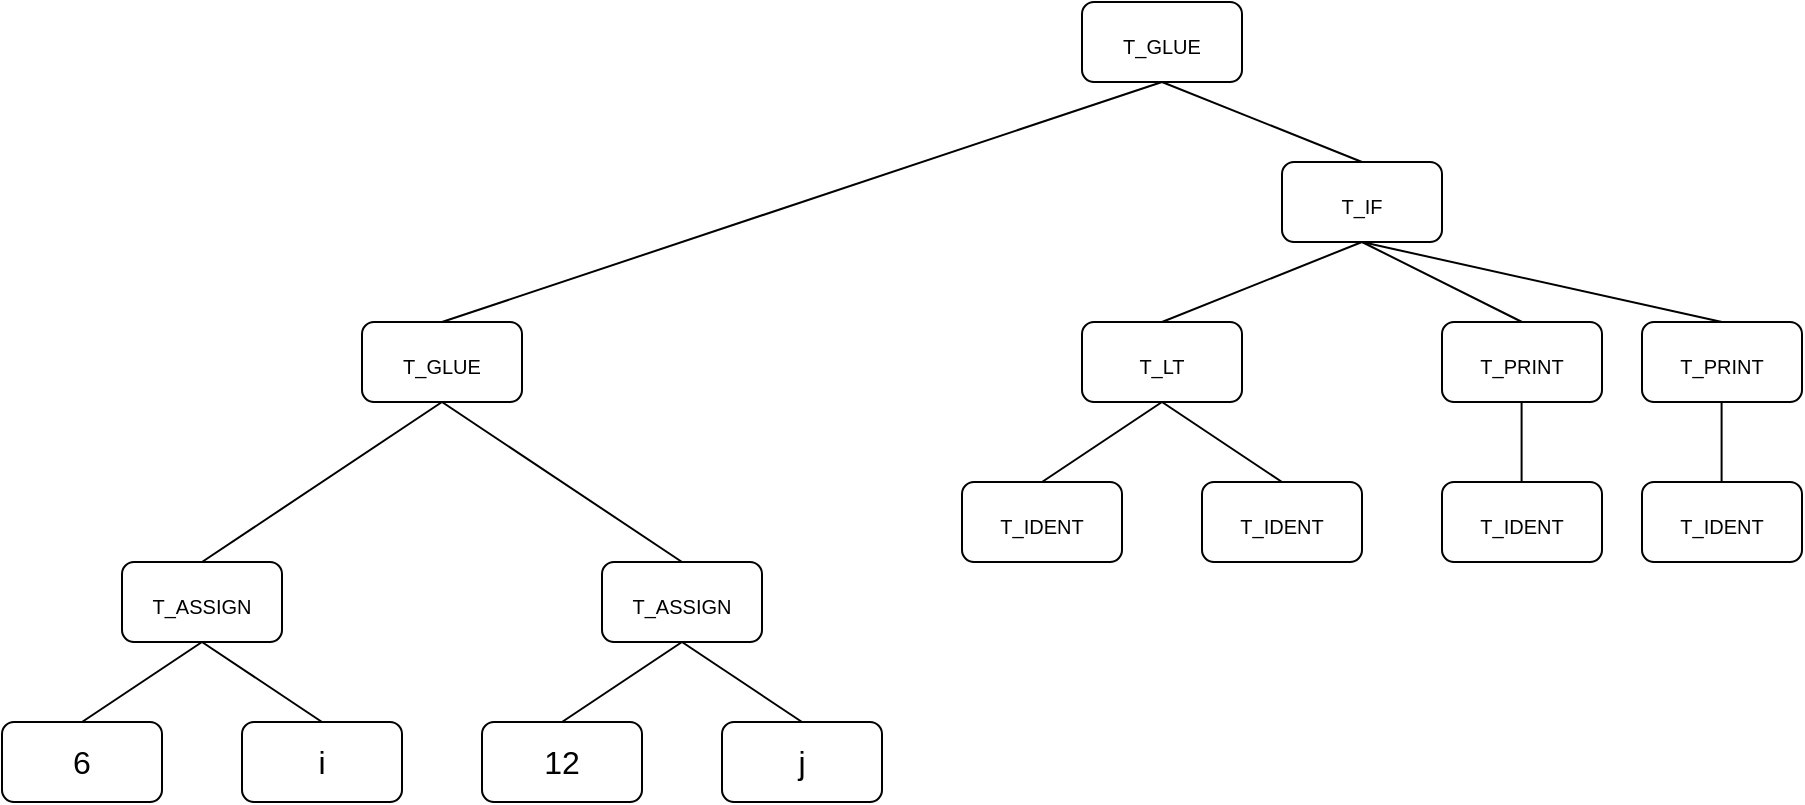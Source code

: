 <mxfile version="22.1.11" type="github">
  <diagram name="第 1 页" id="xP9abSUtIkvkSNLEg5dz">
    <mxGraphModel dx="-1357" dy="263" grid="1" gridSize="10" guides="1" tooltips="1" connect="1" arrows="1" fold="1" page="0" pageScale="1" pageWidth="827" pageHeight="1169" math="0" shadow="0">
      <root>
        <mxCell id="0" />
        <mxCell id="1" parent="0" />
        <mxCell id="8e8UL9VZ8Oz_HZpOVkfp-1" value="6" style="rounded=1;whiteSpace=wrap;html=1;fontSize=16;" vertex="1" parent="1">
          <mxGeometry x="2740" y="1040" width="80" height="40" as="geometry" />
        </mxCell>
        <mxCell id="8e8UL9VZ8Oz_HZpOVkfp-2" value="i" style="rounded=1;whiteSpace=wrap;html=1;fontSize=16;" vertex="1" parent="1">
          <mxGeometry x="2860" y="1040" width="80" height="40" as="geometry" />
        </mxCell>
        <mxCell id="8e8UL9VZ8Oz_HZpOVkfp-3" value="&lt;font style=&quot;font-size: 10px;&quot;&gt;T_ASSIGN&lt;/font&gt;" style="rounded=1;whiteSpace=wrap;html=1;fontSize=16;" vertex="1" parent="1">
          <mxGeometry x="2800" y="960" width="80" height="40" as="geometry" />
        </mxCell>
        <mxCell id="8e8UL9VZ8Oz_HZpOVkfp-4" value="" style="endArrow=none;html=1;rounded=0;fontSize=12;startSize=8;endSize=8;edgeStyle=none;curved=1;entryX=0.5;entryY=0;entryDx=0;entryDy=0;exitX=0.5;exitY=1;exitDx=0;exitDy=0;" edge="1" parent="1" source="8e8UL9VZ8Oz_HZpOVkfp-3" target="8e8UL9VZ8Oz_HZpOVkfp-2">
          <mxGeometry width="50" height="50" relative="1" as="geometry">
            <mxPoint x="2870" y="1070" as="sourcePoint" />
            <mxPoint x="2950" y="1030" as="targetPoint" />
          </mxGeometry>
        </mxCell>
        <mxCell id="8e8UL9VZ8Oz_HZpOVkfp-5" value="" style="endArrow=none;html=1;rounded=0;fontSize=12;startSize=8;endSize=8;edgeStyle=none;curved=1;entryX=0.5;entryY=1;entryDx=0;entryDy=0;" edge="1" parent="1" target="8e8UL9VZ8Oz_HZpOVkfp-9">
          <mxGeometry width="50" height="50" relative="1" as="geometry">
            <mxPoint x="2840.0" y="960" as="sourcePoint" />
            <mxPoint x="2960.0" y="920" as="targetPoint" />
          </mxGeometry>
        </mxCell>
        <mxCell id="8e8UL9VZ8Oz_HZpOVkfp-6" value="12" style="rounded=1;whiteSpace=wrap;html=1;fontSize=16;" vertex="1" parent="1">
          <mxGeometry x="2980" y="1040" width="80" height="40" as="geometry" />
        </mxCell>
        <mxCell id="8e8UL9VZ8Oz_HZpOVkfp-7" value="" style="endArrow=none;html=1;rounded=0;fontSize=12;startSize=8;endSize=8;edgeStyle=none;curved=1;entryX=0.5;entryY=0;entryDx=0;entryDy=0;" edge="1" parent="1">
          <mxGeometry width="50" height="50" relative="1" as="geometry">
            <mxPoint x="2960" y="880" as="sourcePoint" />
            <mxPoint x="3080" y="960" as="targetPoint" />
          </mxGeometry>
        </mxCell>
        <mxCell id="8e8UL9VZ8Oz_HZpOVkfp-8" value="" style="endArrow=none;html=1;rounded=0;fontSize=12;startSize=8;endSize=8;edgeStyle=none;curved=1;exitX=0.5;exitY=0;exitDx=0;exitDy=0;" edge="1" parent="1" source="8e8UL9VZ8Oz_HZpOVkfp-1">
          <mxGeometry width="50" height="50" relative="1" as="geometry">
            <mxPoint x="2850" y="1010" as="sourcePoint" />
            <mxPoint x="2840" y="1000" as="targetPoint" />
          </mxGeometry>
        </mxCell>
        <mxCell id="8e8UL9VZ8Oz_HZpOVkfp-9" value="&lt;span style=&quot;font-size: 10px;&quot;&gt;T_GLUE&lt;/span&gt;" style="rounded=1;whiteSpace=wrap;html=1;fontSize=16;" vertex="1" parent="1">
          <mxGeometry x="2920" y="840" width="80" height="40" as="geometry" />
        </mxCell>
        <mxCell id="8e8UL9VZ8Oz_HZpOVkfp-10" value="&lt;font style=&quot;font-size: 10px;&quot;&gt;T_ASSIGN&lt;/font&gt;" style="rounded=1;whiteSpace=wrap;html=1;fontSize=16;" vertex="1" parent="1">
          <mxGeometry x="3040" y="960" width="80" height="40" as="geometry" />
        </mxCell>
        <mxCell id="8e8UL9VZ8Oz_HZpOVkfp-11" value="" style="endArrow=none;html=1;rounded=0;fontSize=12;startSize=8;endSize=8;edgeStyle=none;curved=1;exitX=0.5;exitY=0;exitDx=0;exitDy=0;" edge="1" parent="1">
          <mxGeometry width="50" height="50" relative="1" as="geometry">
            <mxPoint x="3020" y="1040" as="sourcePoint" />
            <mxPoint x="3080" y="1000" as="targetPoint" />
          </mxGeometry>
        </mxCell>
        <mxCell id="8e8UL9VZ8Oz_HZpOVkfp-12" value="j" style="rounded=1;whiteSpace=wrap;html=1;fontSize=16;" vertex="1" parent="1">
          <mxGeometry x="3100" y="1040" width="80" height="40" as="geometry" />
        </mxCell>
        <mxCell id="8e8UL9VZ8Oz_HZpOVkfp-13" value="" style="endArrow=none;html=1;rounded=0;fontSize=12;startSize=8;endSize=8;edgeStyle=none;curved=1;entryX=0.5;entryY=0;entryDx=0;entryDy=0;exitX=0.5;exitY=1;exitDx=0;exitDy=0;" edge="1" parent="1">
          <mxGeometry width="50" height="50" relative="1" as="geometry">
            <mxPoint x="3080" y="1000" as="sourcePoint" />
            <mxPoint x="3140" y="1040" as="targetPoint" />
          </mxGeometry>
        </mxCell>
        <mxCell id="8e8UL9VZ8Oz_HZpOVkfp-14" value="&lt;span style=&quot;font-size: 10px;&quot;&gt;T_GLUE&lt;/span&gt;" style="rounded=1;whiteSpace=wrap;html=1;fontSize=16;" vertex="1" parent="1">
          <mxGeometry x="3280" y="680" width="80" height="40" as="geometry" />
        </mxCell>
        <mxCell id="8e8UL9VZ8Oz_HZpOVkfp-15" value="" style="endArrow=none;html=1;rounded=0;fontSize=12;startSize=8;endSize=8;edgeStyle=none;curved=1;entryX=0.5;entryY=1;entryDx=0;entryDy=0;exitX=0.5;exitY=0;exitDx=0;exitDy=0;" edge="1" parent="1" source="8e8UL9VZ8Oz_HZpOVkfp-9" target="8e8UL9VZ8Oz_HZpOVkfp-14">
          <mxGeometry width="50" height="50" relative="1" as="geometry">
            <mxPoint x="3140" y="840" as="sourcePoint" />
            <mxPoint x="3260.0" y="760" as="targetPoint" />
          </mxGeometry>
        </mxCell>
        <mxCell id="8e8UL9VZ8Oz_HZpOVkfp-16" value="" style="endArrow=none;html=1;rounded=0;fontSize=12;startSize=8;endSize=8;edgeStyle=none;curved=1;entryX=0.5;entryY=0;entryDx=0;entryDy=0;exitX=0.5;exitY=1;exitDx=0;exitDy=0;" edge="1" parent="1" source="8e8UL9VZ8Oz_HZpOVkfp-14" target="8e8UL9VZ8Oz_HZpOVkfp-17">
          <mxGeometry width="50" height="50" relative="1" as="geometry">
            <mxPoint x="3260.0" y="760" as="sourcePoint" />
            <mxPoint x="3400" y="780" as="targetPoint" />
          </mxGeometry>
        </mxCell>
        <mxCell id="8e8UL9VZ8Oz_HZpOVkfp-17" value="&lt;span style=&quot;font-size: 10px;&quot;&gt;T_IF&lt;/span&gt;" style="rounded=1;whiteSpace=wrap;html=1;fontSize=16;" vertex="1" parent="1">
          <mxGeometry x="3380" y="760" width="80" height="40" as="geometry" />
        </mxCell>
        <mxCell id="8e8UL9VZ8Oz_HZpOVkfp-18" value="&lt;span style=&quot;font-size: 10px;&quot;&gt;T_LT&lt;/span&gt;" style="rounded=1;whiteSpace=wrap;html=1;fontSize=16;" vertex="1" parent="1">
          <mxGeometry x="3280" y="840" width="80" height="40" as="geometry" />
        </mxCell>
        <mxCell id="8e8UL9VZ8Oz_HZpOVkfp-19" value="&lt;font style=&quot;font-size: 10px;&quot;&gt;T_PRINT&lt;/font&gt;" style="rounded=1;whiteSpace=wrap;html=1;fontSize=16;" vertex="1" parent="1">
          <mxGeometry x="3460" y="840" width="80" height="40" as="geometry" />
        </mxCell>
        <mxCell id="8e8UL9VZ8Oz_HZpOVkfp-20" value="" style="endArrow=none;html=1;rounded=0;fontSize=12;startSize=8;endSize=8;edgeStyle=none;curved=1;entryX=0.5;entryY=1;entryDx=0;entryDy=0;exitX=0.5;exitY=0;exitDx=0;exitDy=0;" edge="1" parent="1" source="8e8UL9VZ8Oz_HZpOVkfp-18">
          <mxGeometry width="50" height="50" relative="1" as="geometry">
            <mxPoint x="3300" y="880" as="sourcePoint" />
            <mxPoint x="3420.0" y="800" as="targetPoint" />
          </mxGeometry>
        </mxCell>
        <mxCell id="8e8UL9VZ8Oz_HZpOVkfp-21" value="" style="endArrow=none;html=1;rounded=0;fontSize=12;startSize=8;endSize=8;edgeStyle=none;curved=1;exitX=0.5;exitY=0;exitDx=0;exitDy=0;" edge="1" parent="1" source="8e8UL9VZ8Oz_HZpOVkfp-19">
          <mxGeometry width="50" height="50" relative="1" as="geometry">
            <mxPoint x="3370" y="900" as="sourcePoint" />
            <mxPoint x="3420" y="800" as="targetPoint" />
          </mxGeometry>
        </mxCell>
        <mxCell id="8e8UL9VZ8Oz_HZpOVkfp-22" value="" style="endArrow=none;html=1;rounded=0;fontSize=12;startSize=8;endSize=8;edgeStyle=none;curved=1;entryX=0.5;entryY=1;entryDx=0;entryDy=0;exitX=0.5;exitY=0;exitDx=0;exitDy=0;" edge="1" parent="1" source="8e8UL9VZ8Oz_HZpOVkfp-25" target="8e8UL9VZ8Oz_HZpOVkfp-17">
          <mxGeometry width="50" height="50" relative="1" as="geometry">
            <mxPoint x="3520" y="840" as="sourcePoint" />
            <mxPoint x="3490.0" y="830" as="targetPoint" />
          </mxGeometry>
        </mxCell>
        <mxCell id="8e8UL9VZ8Oz_HZpOVkfp-23" value="&lt;font style=&quot;font-size: 10px;&quot;&gt;T_IDENT&lt;/font&gt;" style="rounded=1;whiteSpace=wrap;html=1;fontSize=16;" vertex="1" parent="1">
          <mxGeometry x="3460" y="920" width="80" height="40" as="geometry" />
        </mxCell>
        <mxCell id="8e8UL9VZ8Oz_HZpOVkfp-24" value="" style="endArrow=none;html=1;rounded=0;fontSize=12;startSize=8;endSize=8;edgeStyle=none;curved=1;" edge="1" parent="1">
          <mxGeometry width="50" height="50" relative="1" as="geometry">
            <mxPoint x="3499.8" y="920" as="sourcePoint" />
            <mxPoint x="3499.8" y="880" as="targetPoint" />
          </mxGeometry>
        </mxCell>
        <mxCell id="8e8UL9VZ8Oz_HZpOVkfp-25" value="&lt;font style=&quot;font-size: 10px;&quot;&gt;T_PRINT&lt;/font&gt;" style="rounded=1;whiteSpace=wrap;html=1;fontSize=16;" vertex="1" parent="1">
          <mxGeometry x="3560" y="840" width="80" height="40" as="geometry" />
        </mxCell>
        <mxCell id="8e8UL9VZ8Oz_HZpOVkfp-26" value="" style="endArrow=none;html=1;rounded=0;fontSize=12;startSize=8;endSize=8;edgeStyle=none;curved=1;" edge="1" parent="1">
          <mxGeometry width="50" height="50" relative="1" as="geometry">
            <mxPoint x="3599.8" y="920" as="sourcePoint" />
            <mxPoint x="3599.8" y="880" as="targetPoint" />
          </mxGeometry>
        </mxCell>
        <mxCell id="8e8UL9VZ8Oz_HZpOVkfp-27" value="&lt;font style=&quot;font-size: 10px;&quot;&gt;T_IDENT&lt;/font&gt;" style="rounded=1;whiteSpace=wrap;html=1;fontSize=16;" vertex="1" parent="1">
          <mxGeometry x="3560" y="920" width="80" height="40" as="geometry" />
        </mxCell>
        <mxCell id="8e8UL9VZ8Oz_HZpOVkfp-28" value="&lt;font style=&quot;font-size: 10px;&quot;&gt;T_IDENT&lt;/font&gt;" style="rounded=1;whiteSpace=wrap;html=1;fontSize=16;" vertex="1" parent="1">
          <mxGeometry x="3220" y="920" width="80" height="40" as="geometry" />
        </mxCell>
        <mxCell id="8e8UL9VZ8Oz_HZpOVkfp-29" value="&lt;font style=&quot;font-size: 10px;&quot;&gt;T_IDENT&lt;/font&gt;" style="rounded=1;whiteSpace=wrap;html=1;fontSize=16;" vertex="1" parent="1">
          <mxGeometry x="3340" y="920" width="80" height="40" as="geometry" />
        </mxCell>
        <mxCell id="8e8UL9VZ8Oz_HZpOVkfp-30" value="" style="endArrow=none;html=1;rounded=0;fontSize=12;startSize=8;endSize=8;edgeStyle=none;curved=1;exitX=0.5;exitY=0;exitDx=0;exitDy=0;" edge="1" parent="1">
          <mxGeometry width="50" height="50" relative="1" as="geometry">
            <mxPoint x="3260" y="920" as="sourcePoint" />
            <mxPoint x="3320" y="880" as="targetPoint" />
          </mxGeometry>
        </mxCell>
        <mxCell id="8e8UL9VZ8Oz_HZpOVkfp-31" value="" style="endArrow=none;html=1;rounded=0;fontSize=12;startSize=8;endSize=8;edgeStyle=none;curved=1;entryX=0.5;entryY=0;entryDx=0;entryDy=0;exitX=0.5;exitY=1;exitDx=0;exitDy=0;" edge="1" parent="1">
          <mxGeometry width="50" height="50" relative="1" as="geometry">
            <mxPoint x="3320" y="880" as="sourcePoint" />
            <mxPoint x="3380" y="920" as="targetPoint" />
          </mxGeometry>
        </mxCell>
      </root>
    </mxGraphModel>
  </diagram>
</mxfile>

